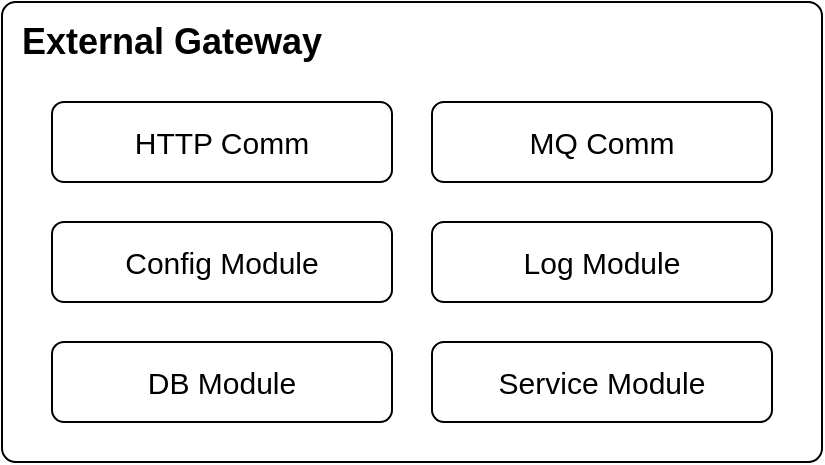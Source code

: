 <mxfile version="21.5.0" type="github">
  <diagram name="페이지-1" id="biet6me7gljf0FfzOJUs">
    <mxGraphModel dx="1050" dy="563" grid="1" gridSize="10" guides="1" tooltips="1" connect="1" arrows="1" fold="1" page="1" pageScale="1" pageWidth="827" pageHeight="1169" math="0" shadow="0">
      <root>
        <mxCell id="0" />
        <mxCell id="1" parent="0" />
        <mxCell id="xPydCPU8jKOsXxUo7OE9-1" value="" style="rounded=1;whiteSpace=wrap;html=1;align=left;arcSize=3;" vertex="1" parent="1">
          <mxGeometry x="170" y="60" width="410" height="230" as="geometry" />
        </mxCell>
        <mxCell id="xPydCPU8jKOsXxUo7OE9-2" value="&lt;b style=&quot;text-align: left;&quot;&gt;&lt;font style=&quot;font-size: 18px;&quot;&gt;External Gateway&lt;/font&gt;&lt;/b&gt;" style="text;html=1;strokeColor=none;fillColor=none;align=center;verticalAlign=middle;whiteSpace=wrap;rounded=0;" vertex="1" parent="1">
          <mxGeometry x="170" y="60" width="170" height="40" as="geometry" />
        </mxCell>
        <mxCell id="xPydCPU8jKOsXxUo7OE9-3" value="&lt;font style=&quot;font-size: 15px;&quot;&gt;MQ Comm&lt;/font&gt;" style="rounded=1;whiteSpace=wrap;html=1;" vertex="1" parent="1">
          <mxGeometry x="385" y="110" width="170" height="40" as="geometry" />
        </mxCell>
        <mxCell id="xPydCPU8jKOsXxUo7OE9-4" value="&lt;font style=&quot;font-size: 15px;&quot;&gt;HTTP Comm&lt;/font&gt;" style="rounded=1;whiteSpace=wrap;html=1;" vertex="1" parent="1">
          <mxGeometry x="195" y="110" width="170" height="40" as="geometry" />
        </mxCell>
        <mxCell id="xPydCPU8jKOsXxUo7OE9-5" value="&lt;font style=&quot;font-size: 15px;&quot;&gt;Log Module&lt;/font&gt;" style="rounded=1;whiteSpace=wrap;html=1;" vertex="1" parent="1">
          <mxGeometry x="385" y="170" width="170" height="40" as="geometry" />
        </mxCell>
        <mxCell id="xPydCPU8jKOsXxUo7OE9-6" value="&lt;font style=&quot;font-size: 15px;&quot;&gt;Config Module&lt;/font&gt;" style="rounded=1;whiteSpace=wrap;html=1;" vertex="1" parent="1">
          <mxGeometry x="195" y="170" width="170" height="40" as="geometry" />
        </mxCell>
        <mxCell id="xPydCPU8jKOsXxUo7OE9-7" value="&lt;font style=&quot;font-size: 15px;&quot;&gt;Service Module&lt;/font&gt;" style="rounded=1;whiteSpace=wrap;html=1;" vertex="1" parent="1">
          <mxGeometry x="385" y="230" width="170" height="40" as="geometry" />
        </mxCell>
        <mxCell id="xPydCPU8jKOsXxUo7OE9-8" value="&lt;font style=&quot;font-size: 15px;&quot;&gt;DB Module&lt;/font&gt;" style="rounded=1;whiteSpace=wrap;html=1;" vertex="1" parent="1">
          <mxGeometry x="195" y="230" width="170" height="40" as="geometry" />
        </mxCell>
      </root>
    </mxGraphModel>
  </diagram>
</mxfile>
